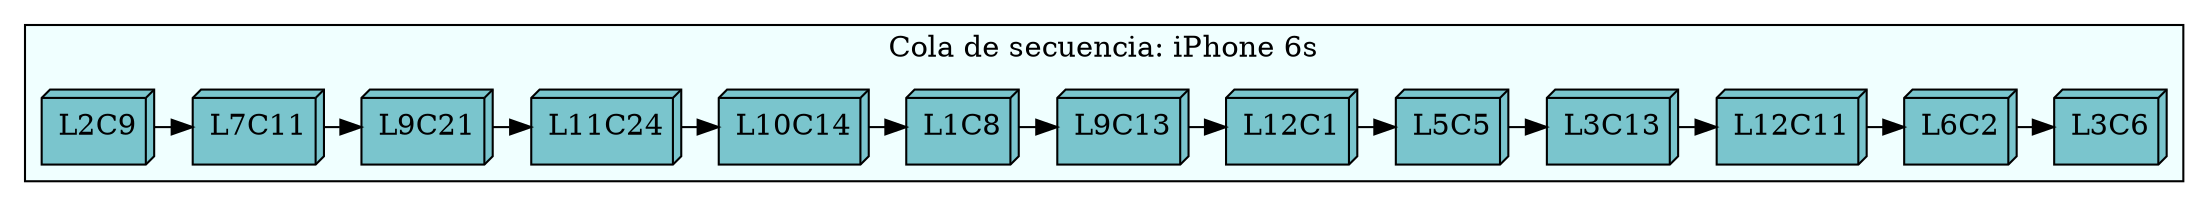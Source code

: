 
            digraph L{
            node[shape=box3d fillcolor=cadetblue3 style =filled]
        
            subgraph cluster_p{
		label="Cola de secuencia: iPhone 6s"
		bgcolor = azure
            edge[dir = "normal"]
		L2C9[label="L2C9", fillcollor=azure]
		L7C11[label="L7C11", fillcollor=azure]
		L9C21[label="L9C21", fillcollor=azure]
		L11C24[label="L11C24", fillcollor=azure]
		L10C14[label="L10C14", fillcollor=azure]
		L1C8[label="L1C8", fillcollor=azure]
		L9C13[label="L9C13", fillcollor=azure]
		L12C1[label="L12C1", fillcollor=azure]
		L5C5[label="L5C5", fillcollor=azure]
		L3C13[label="L3C13", fillcollor=azure]
		L12C11[label="L12C11", fillcollor=azure]
		L6C2[label="L6C2", fillcollor=azure]
		L3C6[label="L3C6", fillcollor=azure]
		{rank=same; L2C9->L7C11->L9C21->L11C24->L10C14->L1C8->L9C13->L12C1->L5C5->L3C13->L12C11->L6C2->L3C6}
}
}